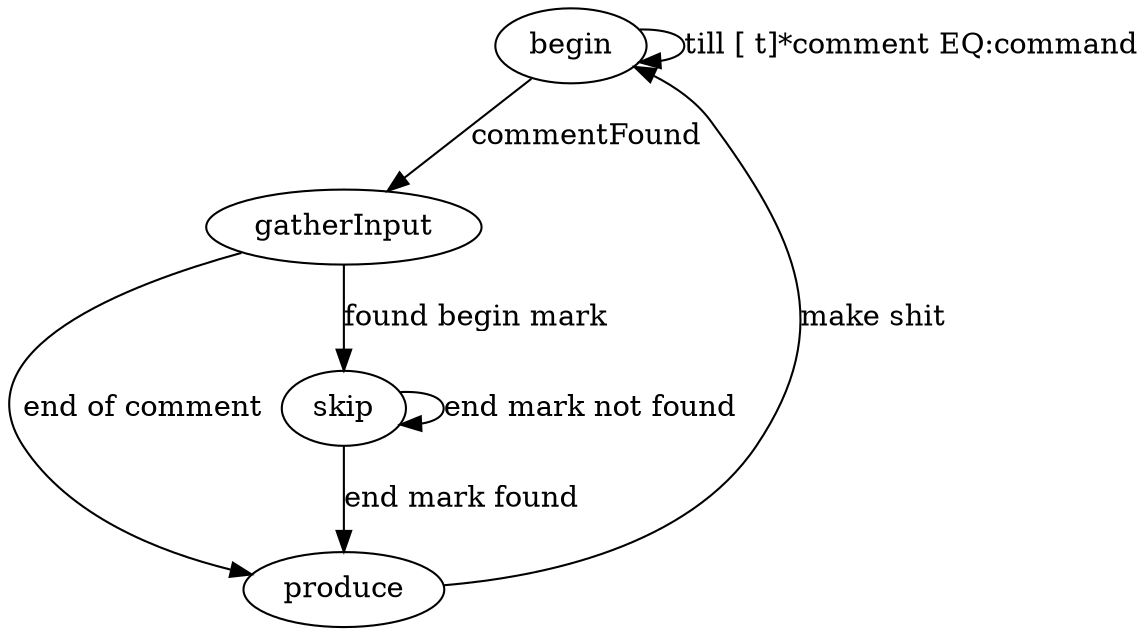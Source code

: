digraph preprocessorStates
{
    init [label="begin"]
    init -> init [label="till [ \t]*comment EQ:command"]
    init -> gatherInput [label="commentFound"]

    gatherInput -> produce [label="end of comment"]
    gatherInput -> skip [label="found begin mark"]

    skip -> skip [label="end mark not found"]
    skip -> produce [label="end mark found"]

    produce -> init [label="make shit"]
}
